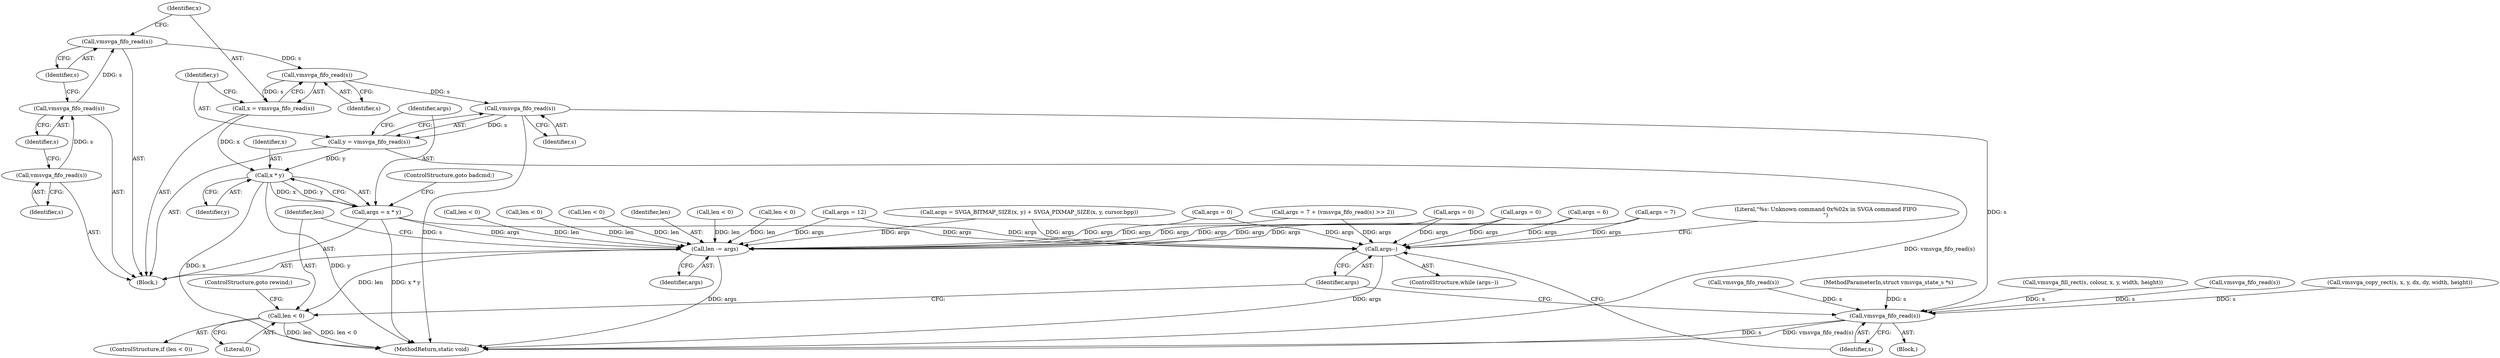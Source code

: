 digraph "0_qemu_167d97a3def77ee2dbf6e908b0ecbfe2103977db@API" {
"1000461" [label="(Call,vmsvga_fifo_read(s))"];
"1000459" [label="(Call,vmsvga_fifo_read(s))"];
"1000457" [label="(Call,vmsvga_fifo_read(s))"];
"1000465" [label="(Call,vmsvga_fifo_read(s))"];
"1000463" [label="(Call,x = vmsvga_fifo_read(s))"];
"1000473" [label="(Call,x * y)"];
"1000471" [label="(Call,args = x * y)"];
"1000526" [label="(Call,len -= args)"];
"1000530" [label="(Call,len < 0)"];
"1000536" [label="(Call,args--)"];
"1000469" [label="(Call,vmsvga_fifo_read(s))"];
"1000467" [label="(Call,y = vmsvga_fifo_read(s))"];
"1000539" [label="(Call,vmsvga_fifo_read(s))"];
"1000457" [label="(Call,vmsvga_fifo_read(s))"];
"1000529" [label="(ControlStructure,if (len < 0))"];
"1000464" [label="(Identifier,x)"];
"1000459" [label="(Call,vmsvga_fifo_read(s))"];
"1000458" [label="(Identifier,s)"];
"1000467" [label="(Call,y = vmsvga_fifo_read(s))"];
"1000528" [label="(Identifier,args)"];
"1000501" [label="(Call,args = 7 + (vmsvga_fifo_read(s) >> 2))"];
"1000275" [label="(Call,args = 0)"];
"1000466" [label="(Identifier,s)"];
"1000465" [label="(Call,vmsvga_fifo_read(s))"];
"1000526" [label="(Call,len -= args)"];
"1000506" [label="(Call,vmsvga_fifo_read(s))"];
"1000527" [label="(Identifier,len)"];
"1000475" [label="(Identifier,y)"];
"1000542" [label="(Literal,\"%s: Unknown command 0x%02x in SVGA command FIFO\n\")"];
"1000224" [label="(Call,args = 0)"];
"1000461" [label="(Call,vmsvga_fifo_read(s))"];
"1000483" [label="(Call,args = 7)"];
"1000472" [label="(Identifier,args)"];
"1000522" [label="(Call,args = 0)"];
"1000233" [label="(Call,len < 0)"];
"1000538" [label="(Block,)"];
"1000463" [label="(Call,x = vmsvga_fifo_read(s))"];
"1000476" [label="(ControlStructure,goto badcmd;)"];
"1000471" [label="(Call,args = x * y)"];
"1000187" [label="(Call,len < 0)"];
"1000563" [label="(MethodReturn,static void)"];
"1000537" [label="(Identifier,args)"];
"1000284" [label="(Call,len < 0)"];
"1000452" [label="(Call,len < 0)"];
"1000536" [label="(Call,args--)"];
"1000473" [label="(Call,x * y)"];
"1000535" [label="(ControlStructure,while (args--))"];
"1000478" [label="(Call,args = 6)"];
"1000462" [label="(Identifier,s)"];
"1000534" [label="(ControlStructure,goto rewind;)"];
"1000470" [label="(Identifier,s)"];
"1000530" [label="(Call,len < 0)"];
"1000264" [label="(Call,vmsvga_copy_rect(s, x, y, dx, dy, width, height))"];
"1000329" [label="(Call,vmsvga_fifo_read(s))"];
"1000540" [label="(Identifier,s)"];
"1000460" [label="(Identifier,s)"];
"1000492" [label="(Call,len < 0)"];
"1000105" [label="(MethodParameterIn,struct vmsvga_state_s *s)"];
"1000474" [label="(Identifier,x)"];
"1000539" [label="(Call,vmsvga_fifo_read(s))"];
"1000468" [label="(Identifier,y)"];
"1000136" [label="(Block,)"];
"1000469" [label="(Call,vmsvga_fifo_read(s))"];
"1000511" [label="(Call,args = 12)"];
"1000532" [label="(Literal,0)"];
"1000214" [label="(Call,vmsvga_fill_rect(s, colour, x, y, width, height))"];
"1000331" [label="(Call,args = SVGA_BITMAP_SIZE(x, y) + SVGA_PIXMAP_SIZE(x, y, cursor.bpp))"];
"1000531" [label="(Identifier,len)"];
"1000461" -> "1000136"  [label="AST: "];
"1000461" -> "1000462"  [label="CFG: "];
"1000462" -> "1000461"  [label="AST: "];
"1000464" -> "1000461"  [label="CFG: "];
"1000459" -> "1000461"  [label="DDG: s"];
"1000461" -> "1000465"  [label="DDG: s"];
"1000459" -> "1000136"  [label="AST: "];
"1000459" -> "1000460"  [label="CFG: "];
"1000460" -> "1000459"  [label="AST: "];
"1000462" -> "1000459"  [label="CFG: "];
"1000457" -> "1000459"  [label="DDG: s"];
"1000457" -> "1000136"  [label="AST: "];
"1000457" -> "1000458"  [label="CFG: "];
"1000458" -> "1000457"  [label="AST: "];
"1000460" -> "1000457"  [label="CFG: "];
"1000465" -> "1000463"  [label="AST: "];
"1000465" -> "1000466"  [label="CFG: "];
"1000466" -> "1000465"  [label="AST: "];
"1000463" -> "1000465"  [label="CFG: "];
"1000465" -> "1000463"  [label="DDG: s"];
"1000465" -> "1000469"  [label="DDG: s"];
"1000463" -> "1000136"  [label="AST: "];
"1000464" -> "1000463"  [label="AST: "];
"1000468" -> "1000463"  [label="CFG: "];
"1000463" -> "1000473"  [label="DDG: x"];
"1000473" -> "1000471"  [label="AST: "];
"1000473" -> "1000475"  [label="CFG: "];
"1000474" -> "1000473"  [label="AST: "];
"1000475" -> "1000473"  [label="AST: "];
"1000471" -> "1000473"  [label="CFG: "];
"1000473" -> "1000563"  [label="DDG: x"];
"1000473" -> "1000563"  [label="DDG: y"];
"1000473" -> "1000471"  [label="DDG: x"];
"1000473" -> "1000471"  [label="DDG: y"];
"1000467" -> "1000473"  [label="DDG: y"];
"1000471" -> "1000136"  [label="AST: "];
"1000472" -> "1000471"  [label="AST: "];
"1000476" -> "1000471"  [label="CFG: "];
"1000471" -> "1000563"  [label="DDG: x * y"];
"1000471" -> "1000526"  [label="DDG: args"];
"1000471" -> "1000536"  [label="DDG: args"];
"1000526" -> "1000136"  [label="AST: "];
"1000526" -> "1000528"  [label="CFG: "];
"1000527" -> "1000526"  [label="AST: "];
"1000528" -> "1000526"  [label="AST: "];
"1000531" -> "1000526"  [label="CFG: "];
"1000526" -> "1000563"  [label="DDG: args"];
"1000224" -> "1000526"  [label="DDG: args"];
"1000331" -> "1000526"  [label="DDG: args"];
"1000478" -> "1000526"  [label="DDG: args"];
"1000501" -> "1000526"  [label="DDG: args"];
"1000275" -> "1000526"  [label="DDG: args"];
"1000522" -> "1000526"  [label="DDG: args"];
"1000511" -> "1000526"  [label="DDG: args"];
"1000483" -> "1000526"  [label="DDG: args"];
"1000187" -> "1000526"  [label="DDG: len"];
"1000284" -> "1000526"  [label="DDG: len"];
"1000492" -> "1000526"  [label="DDG: len"];
"1000452" -> "1000526"  [label="DDG: len"];
"1000233" -> "1000526"  [label="DDG: len"];
"1000526" -> "1000530"  [label="DDG: len"];
"1000530" -> "1000529"  [label="AST: "];
"1000530" -> "1000532"  [label="CFG: "];
"1000531" -> "1000530"  [label="AST: "];
"1000532" -> "1000530"  [label="AST: "];
"1000534" -> "1000530"  [label="CFG: "];
"1000537" -> "1000530"  [label="CFG: "];
"1000530" -> "1000563"  [label="DDG: len"];
"1000530" -> "1000563"  [label="DDG: len < 0"];
"1000536" -> "1000535"  [label="AST: "];
"1000536" -> "1000537"  [label="CFG: "];
"1000537" -> "1000536"  [label="AST: "];
"1000540" -> "1000536"  [label="CFG: "];
"1000542" -> "1000536"  [label="CFG: "];
"1000536" -> "1000563"  [label="DDG: args"];
"1000224" -> "1000536"  [label="DDG: args"];
"1000331" -> "1000536"  [label="DDG: args"];
"1000478" -> "1000536"  [label="DDG: args"];
"1000501" -> "1000536"  [label="DDG: args"];
"1000275" -> "1000536"  [label="DDG: args"];
"1000522" -> "1000536"  [label="DDG: args"];
"1000511" -> "1000536"  [label="DDG: args"];
"1000483" -> "1000536"  [label="DDG: args"];
"1000469" -> "1000467"  [label="AST: "];
"1000469" -> "1000470"  [label="CFG: "];
"1000470" -> "1000469"  [label="AST: "];
"1000467" -> "1000469"  [label="CFG: "];
"1000469" -> "1000563"  [label="DDG: s"];
"1000469" -> "1000467"  [label="DDG: s"];
"1000469" -> "1000539"  [label="DDG: s"];
"1000467" -> "1000136"  [label="AST: "];
"1000468" -> "1000467"  [label="AST: "];
"1000472" -> "1000467"  [label="CFG: "];
"1000467" -> "1000563"  [label="DDG: vmsvga_fifo_read(s)"];
"1000539" -> "1000538"  [label="AST: "];
"1000539" -> "1000540"  [label="CFG: "];
"1000540" -> "1000539"  [label="AST: "];
"1000537" -> "1000539"  [label="CFG: "];
"1000539" -> "1000563"  [label="DDG: s"];
"1000539" -> "1000563"  [label="DDG: vmsvga_fifo_read(s)"];
"1000506" -> "1000539"  [label="DDG: s"];
"1000264" -> "1000539"  [label="DDG: s"];
"1000329" -> "1000539"  [label="DDG: s"];
"1000214" -> "1000539"  [label="DDG: s"];
"1000105" -> "1000539"  [label="DDG: s"];
}
